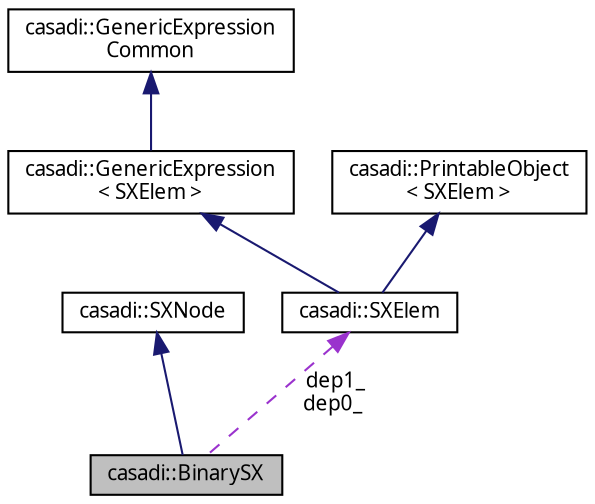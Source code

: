 digraph "casadi::BinarySX"
{
  edge [fontname="FreeSans.ttf",fontsize="10",labelfontname="FreeSans.ttf",labelfontsize="10"];
  node [fontname="FreeSans.ttf",fontsize="10",shape=record];
  Node1 [label="casadi::BinarySX",height=0.2,width=0.4,color="black", fillcolor="grey75", style="filled", fontcolor="black"];
  Node2 -> Node1 [dir="back",color="midnightblue",fontsize="10",style="solid",fontname="FreeSans.ttf"];
  Node2 [label="casadi::SXNode",height=0.2,width=0.4,color="black", fillcolor="white", style="filled",URL="$d7/d8b/classcasadi_1_1SXNode.html",tooltip="Internal node class for SX. "];
  Node3 -> Node1 [dir="back",color="darkorchid3",fontsize="10",style="dashed",label=" dep1_\ndep0_" ,fontname="FreeSans.ttf"];
  Node3 [label="casadi::SXElem",height=0.2,width=0.4,color="black", fillcolor="white", style="filled",URL="$d0/d06/classcasadi_1_1SXElem.html",tooltip="The basic scalar symbolic class of CasADi. "];
  Node4 -> Node3 [dir="back",color="midnightblue",fontsize="10",style="solid",fontname="FreeSans.ttf"];
  Node4 [label="casadi::GenericExpression\l\< SXElem \>",height=0.2,width=0.4,color="black", fillcolor="white", style="filled",URL="$d1/d5c/classcasadi_1_1GenericExpression.html"];
  Node5 -> Node4 [dir="back",color="midnightblue",fontsize="10",style="solid",fontname="FreeSans.ttf"];
  Node5 [label="casadi::GenericExpression\lCommon",height=0.2,width=0.4,color="black", fillcolor="white", style="filled",URL="$d7/dee/structcasadi_1_1GenericExpressionCommon.html",tooltip="Empty Base This class is extended in SWIG. "];
  Node6 -> Node3 [dir="back",color="midnightblue",fontsize="10",style="solid",fontname="FreeSans.ttf"];
  Node6 [label="casadi::PrintableObject\l\< SXElem \>",height=0.2,width=0.4,color="black", fillcolor="white", style="filled",URL="$d5/d18/classcasadi_1_1PrintableObject.html"];
}
